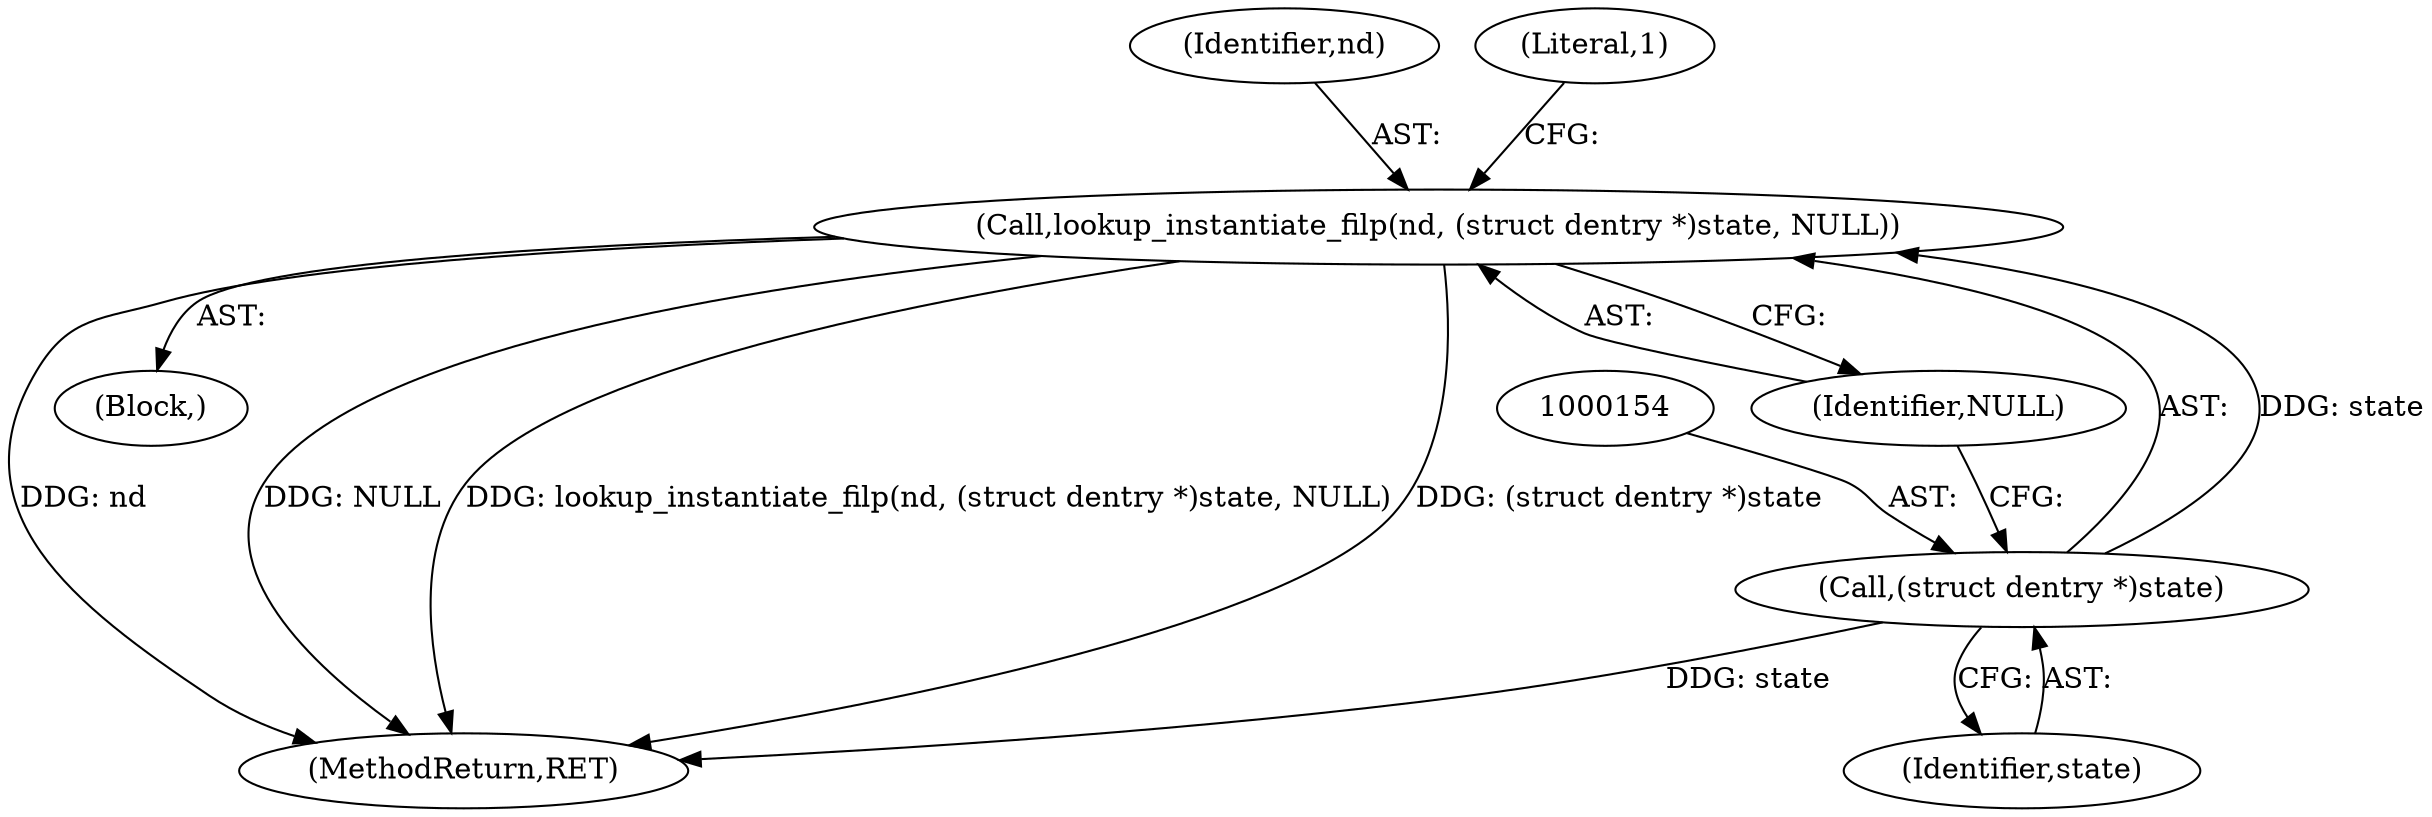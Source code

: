 digraph "0_linux_dc0b027dfadfcb8a5504f7d8052754bf8d501ab9_16@pointer" {
"1000151" [label="(Call,lookup_instantiate_filp(nd, (struct dentry *)state, NULL))"];
"1000153" [label="(Call,(struct dentry *)state)"];
"1000153" [label="(Call,(struct dentry *)state)"];
"1000151" [label="(Call,lookup_instantiate_filp(nd, (struct dentry *)state, NULL))"];
"1000145" [label="(Block,)"];
"1000152" [label="(Identifier,nd)"];
"1000192" [label="(MethodReturn,RET)"];
"1000156" [label="(Identifier,NULL)"];
"1000158" [label="(Literal,1)"];
"1000155" [label="(Identifier,state)"];
"1000151" -> "1000145"  [label="AST: "];
"1000151" -> "1000156"  [label="CFG: "];
"1000152" -> "1000151"  [label="AST: "];
"1000153" -> "1000151"  [label="AST: "];
"1000156" -> "1000151"  [label="AST: "];
"1000158" -> "1000151"  [label="CFG: "];
"1000151" -> "1000192"  [label="DDG: lookup_instantiate_filp(nd, (struct dentry *)state, NULL)"];
"1000151" -> "1000192"  [label="DDG: (struct dentry *)state"];
"1000151" -> "1000192"  [label="DDG: nd"];
"1000151" -> "1000192"  [label="DDG: NULL"];
"1000153" -> "1000151"  [label="DDG: state"];
"1000153" -> "1000155"  [label="CFG: "];
"1000154" -> "1000153"  [label="AST: "];
"1000155" -> "1000153"  [label="AST: "];
"1000156" -> "1000153"  [label="CFG: "];
"1000153" -> "1000192"  [label="DDG: state"];
}
